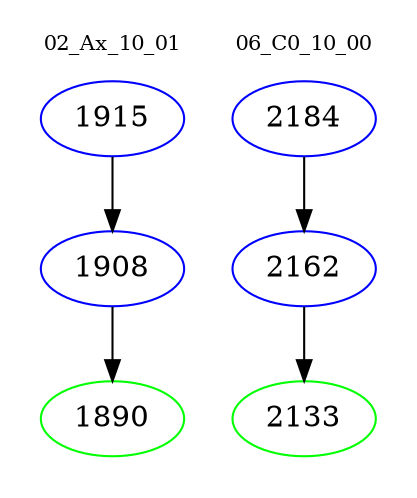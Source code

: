digraph{
subgraph cluster_0 {
color = white
label = "02_Ax_10_01";
fontsize=10;
T0_1915 [label="1915", color="blue"]
T0_1915 -> T0_1908 [color="black"]
T0_1908 [label="1908", color="blue"]
T0_1908 -> T0_1890 [color="black"]
T0_1890 [label="1890", color="green"]
}
subgraph cluster_1 {
color = white
label = "06_C0_10_00";
fontsize=10;
T1_2184 [label="2184", color="blue"]
T1_2184 -> T1_2162 [color="black"]
T1_2162 [label="2162", color="blue"]
T1_2162 -> T1_2133 [color="black"]
T1_2133 [label="2133", color="green"]
}
}
